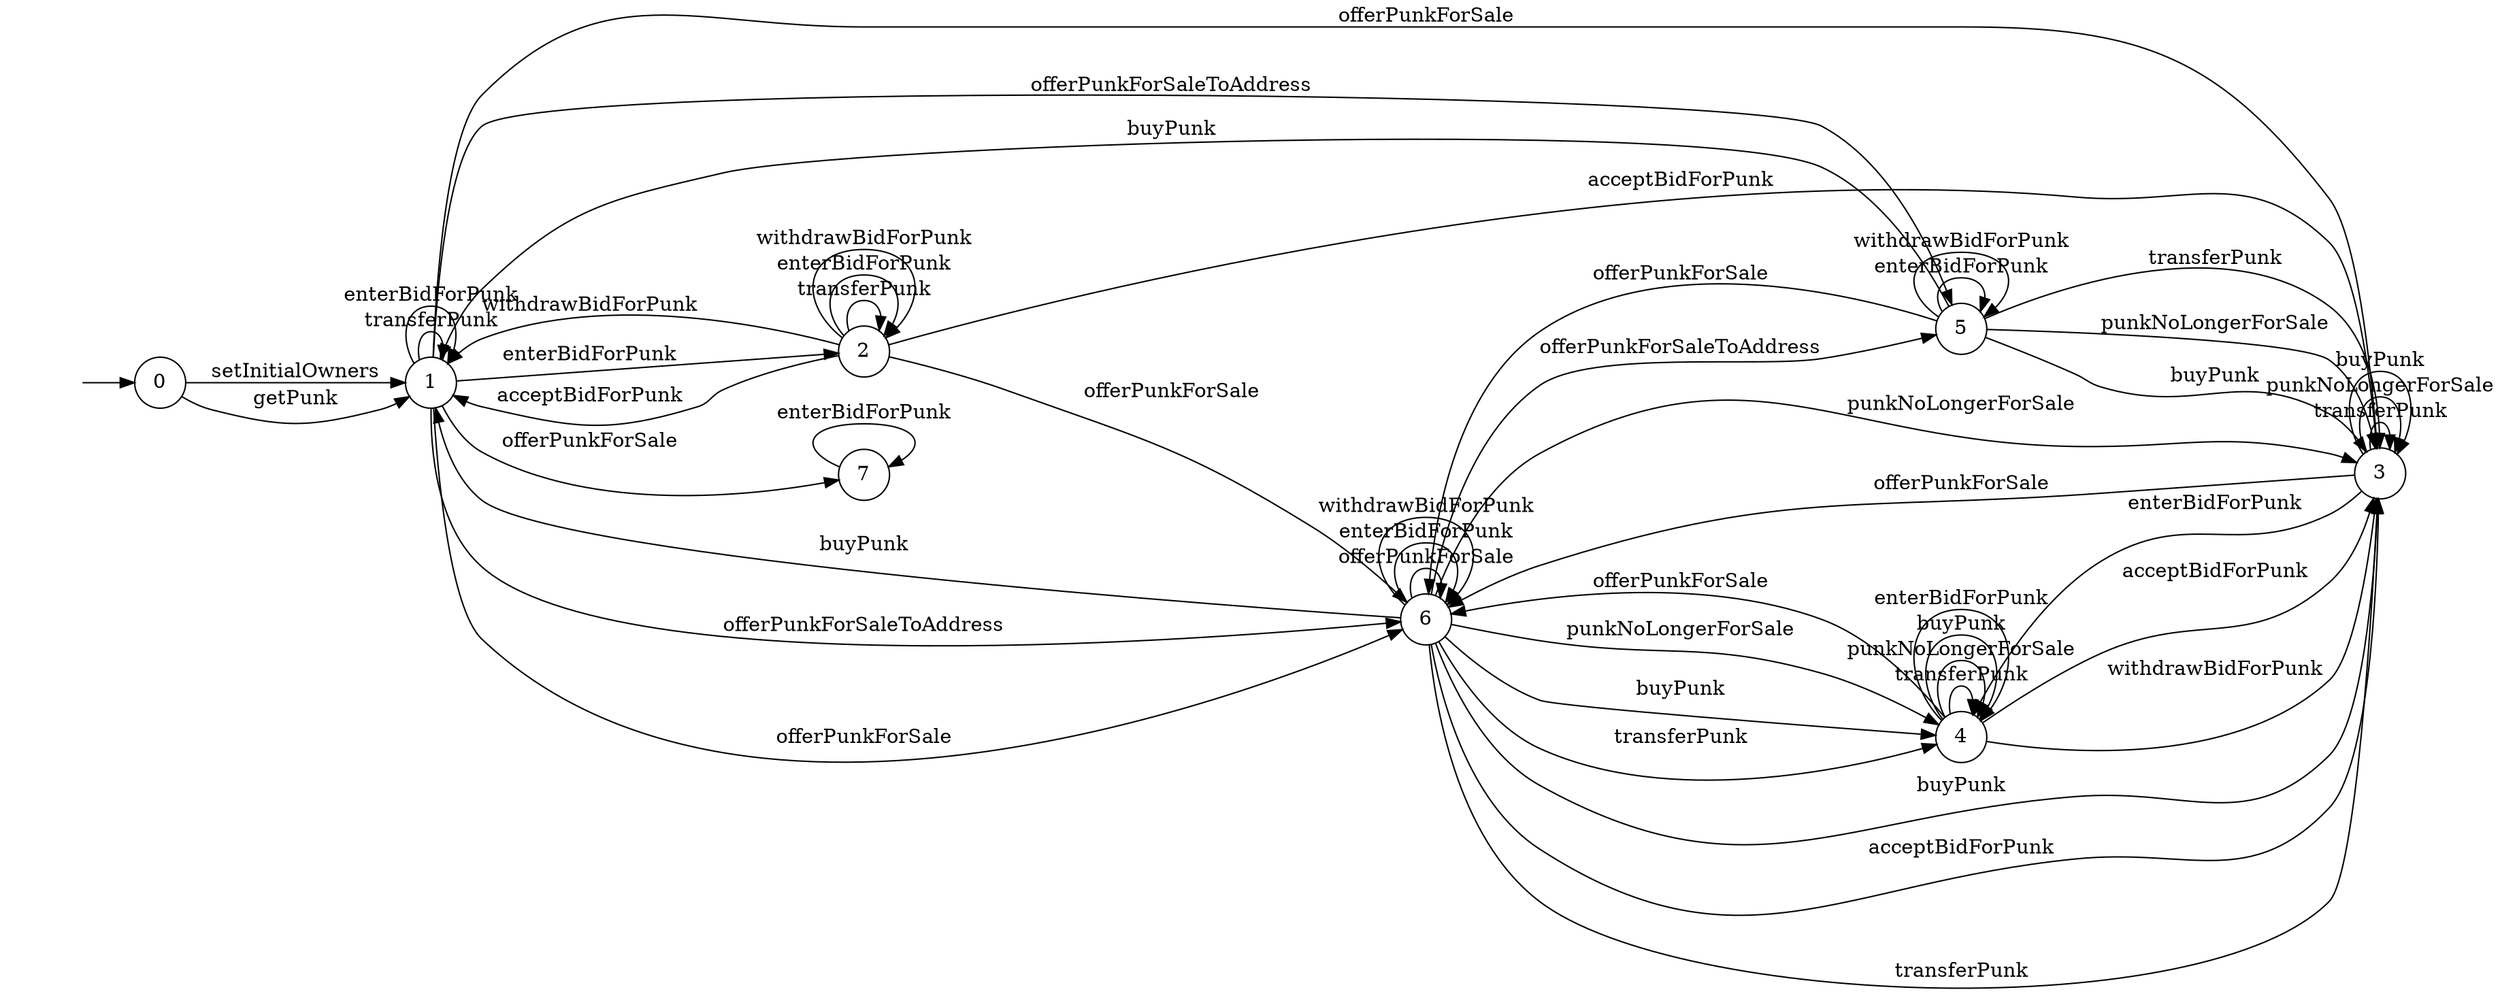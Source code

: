 digraph "./InvConPlus/Dapp-Automata-data/result/model/0xb47e3cd837ddf8e4c57f05d70ab865de6e193bbb/CryptoPunksMarket/FSM-7" {
	graph [rankdir=LR]
	"" [label="" shape=plaintext]
	4 [label=4 shape=circle]
	1 [label=1 shape=circle]
	0 [label=0 shape=circle]
	2 [label=2 shape=circle]
	3 [label=3 shape=circle]
	6 [label=6 shape=circle]
	7 [label=7 shape=circle]
	5 [label=5 shape=circle]
	"" -> 0 [label=""]
	0 -> 1 [label=setInitialOwners]
	0 -> 1 [label=getPunk]
	1 -> 1 [label=transferPunk]
	1 -> 3 [label=offerPunkForSale]
	1 -> 6 [label=offerPunkForSale]
	1 -> 7 [label=offerPunkForSale]
	1 -> 5 [label=offerPunkForSaleToAddress]
	1 -> 6 [label=offerPunkForSaleToAddress]
	1 -> 2 [label=enterBidForPunk]
	1 -> 1 [label=enterBidForPunk]
	5 -> 3 [label=transferPunk]
	5 -> 3 [label=punkNoLongerForSale]
	5 -> 6 [label=offerPunkForSale]
	5 -> 1 [label=buyPunk]
	5 -> 3 [label=buyPunk]
	5 -> 5 [label=enterBidForPunk]
	5 -> 5 [label=withdrawBidForPunk]
	7 -> 7 [label=enterBidForPunk]
	6 -> 4 [label=transferPunk]
	6 -> 3 [label=transferPunk]
	6 -> 4 [label=punkNoLongerForSale]
	6 -> 3 [label=punkNoLongerForSale]
	6 -> 6 [label=offerPunkForSale]
	6 -> 5 [label=offerPunkForSaleToAddress]
	6 -> 4 [label=buyPunk]
	6 -> 1 [label=buyPunk]
	6 -> 3 [label=buyPunk]
	6 -> 6 [label=enterBidForPunk]
	6 -> 3 [label=acceptBidForPunk]
	6 -> 6 [label=withdrawBidForPunk]
	4 -> 4 [label=transferPunk]
	4 -> 4 [label=punkNoLongerForSale]
	4 -> 6 [label=offerPunkForSale]
	4 -> 4 [label=buyPunk]
	4 -> 4 [label=enterBidForPunk]
	4 -> 3 [label=acceptBidForPunk]
	4 -> 3 [label=withdrawBidForPunk]
	3 -> 3 [label=transferPunk]
	3 -> 3 [label=punkNoLongerForSale]
	3 -> 6 [label=offerPunkForSale]
	3 -> 3 [label=buyPunk]
	3 -> 4 [label=enterBidForPunk]
	2 -> 2 [label=transferPunk]
	2 -> 6 [label=offerPunkForSale]
	2 -> 2 [label=enterBidForPunk]
	2 -> 1 [label=acceptBidForPunk]
	2 -> 3 [label=acceptBidForPunk]
	2 -> 2 [label=withdrawBidForPunk]
	2 -> 1 [label=withdrawBidForPunk]
}
